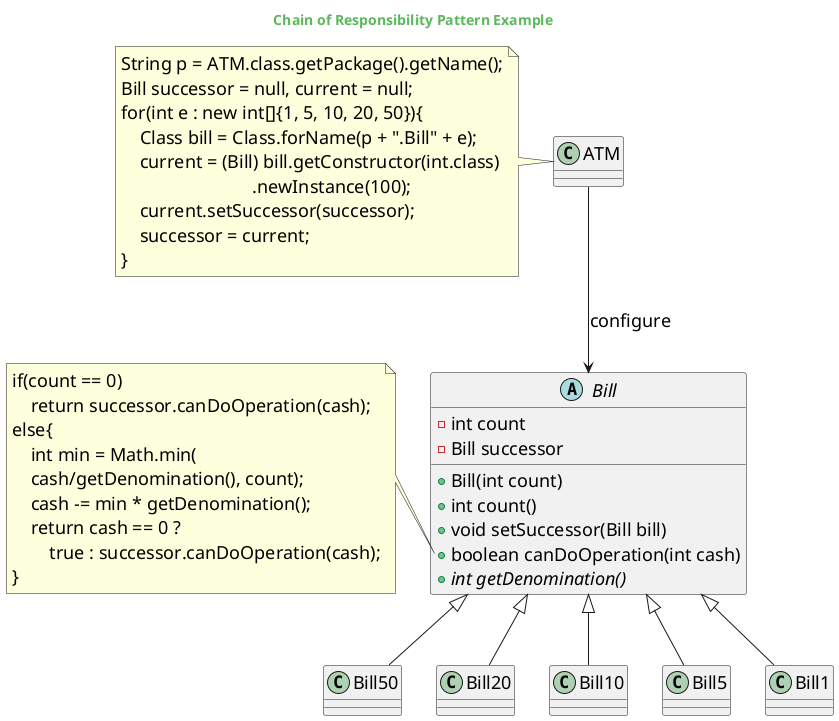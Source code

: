 @startuml

skinparam backgroundcolor transparent
skinparam classFontSize 18
skinparam noteFontSize 18
skinparam arrowFontSize 18
skinparam classAttributeFontSize 18

skinparam titleFontColor #5cb85c

Title Chain of Responsibility Pattern Example

abstract class Bill{
    - int count
    - Bill successor
    + Bill(int count)
    + int count()
    + void setSuccessor(Bill bill)
    + boolean canDoOperation(int cash)
    + {abstract} int getDenomination()
}

class Bill50 extends Bill
class Bill20 extends Bill
class Bill10 extends Bill
class Bill5 extends Bill
class Bill1 extends Bill

Class ATM

ATM --> Bill: configure

note left of Bill::canDoOperation
    if(count == 0)
        return successor.canDoOperation(cash);
    else{
        int min = Math.min(
        cash/getDenomination(), count);
        cash -= min * getDenomination();
        return cash == 0 ?
            true : successor.canDoOperation(cash);
    }
end note

note left of ATM
    String p = ATM.class.getPackage().getName();
    Bill successor = null, current = null;
    for(int e : new int[]{1, 5, 10, 20, 50}){
        Class bill = Class.forName(p + ".Bill" + e);
        current = (Bill) bill.getConstructor(int.class)
                                .newInstance(100);
        current.setSuccessor(successor);
        successor = current;
    }
end note

@enduml